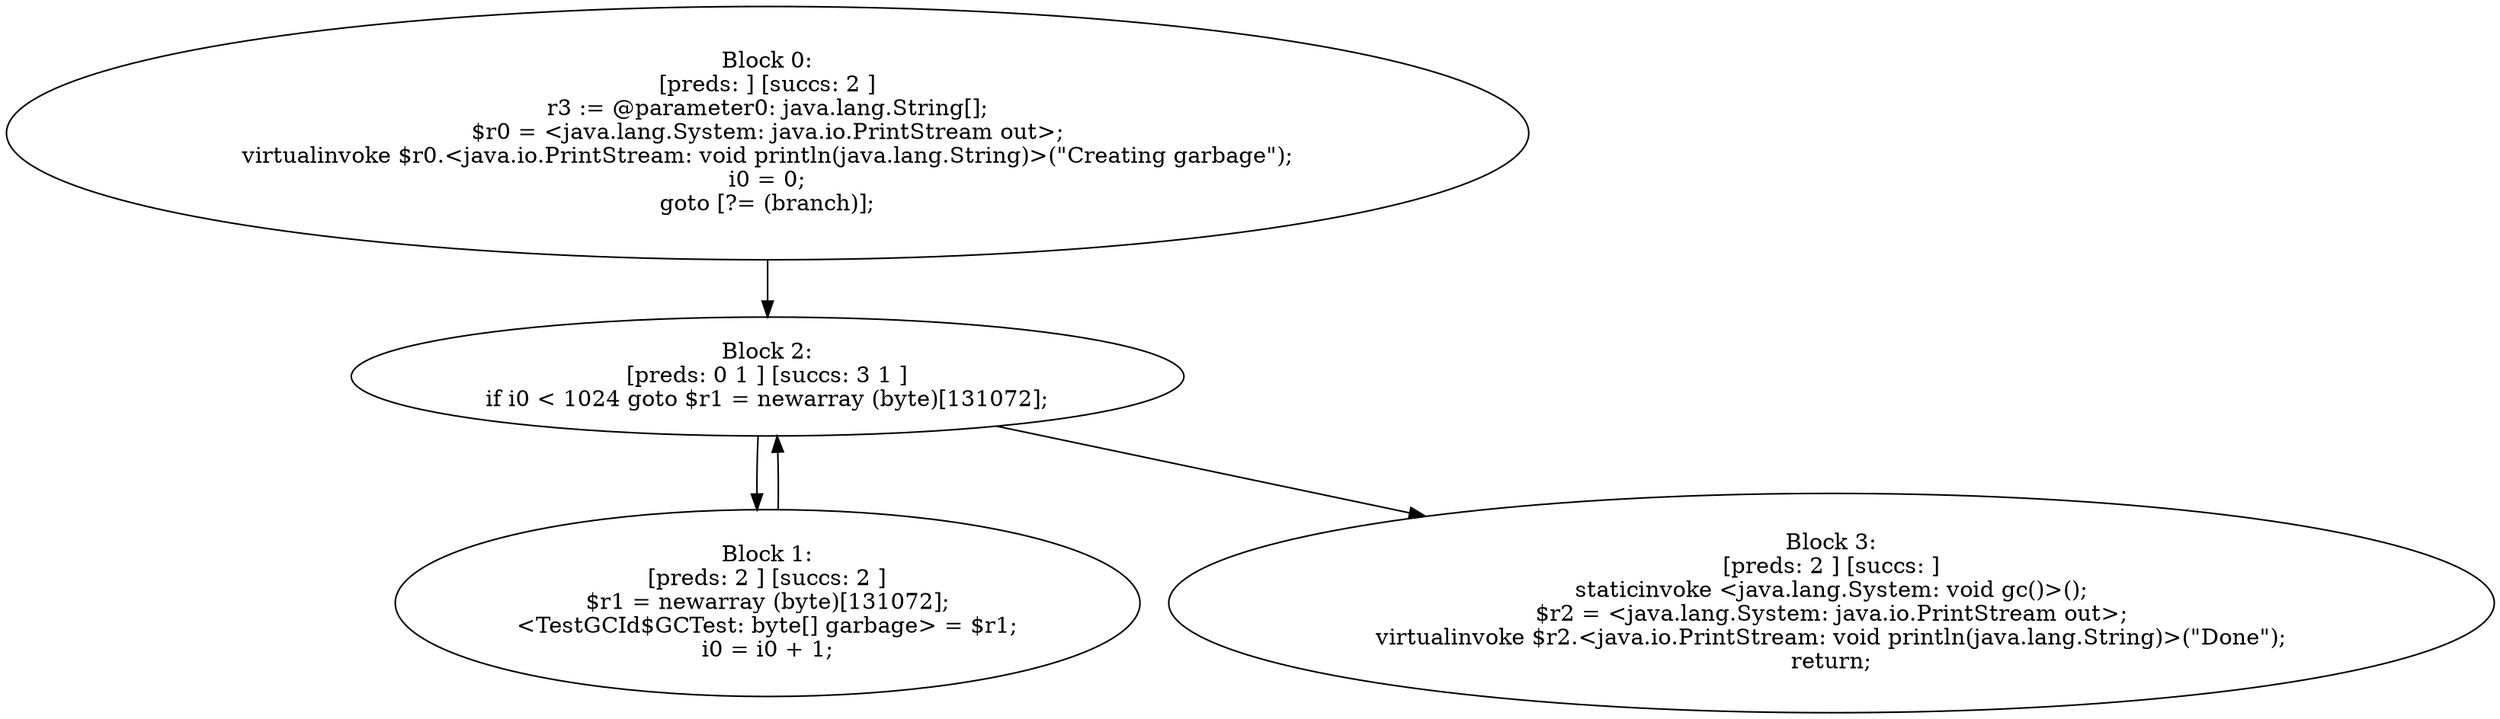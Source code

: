 digraph "unitGraph" {
    "Block 0:
[preds: ] [succs: 2 ]
r3 := @parameter0: java.lang.String[];
$r0 = <java.lang.System: java.io.PrintStream out>;
virtualinvoke $r0.<java.io.PrintStream: void println(java.lang.String)>(\"Creating garbage\");
i0 = 0;
goto [?= (branch)];
"
    "Block 1:
[preds: 2 ] [succs: 2 ]
$r1 = newarray (byte)[131072];
<TestGCId$GCTest: byte[] garbage> = $r1;
i0 = i0 + 1;
"
    "Block 2:
[preds: 0 1 ] [succs: 3 1 ]
if i0 < 1024 goto $r1 = newarray (byte)[131072];
"
    "Block 3:
[preds: 2 ] [succs: ]
staticinvoke <java.lang.System: void gc()>();
$r2 = <java.lang.System: java.io.PrintStream out>;
virtualinvoke $r2.<java.io.PrintStream: void println(java.lang.String)>(\"Done\");
return;
"
    "Block 0:
[preds: ] [succs: 2 ]
r3 := @parameter0: java.lang.String[];
$r0 = <java.lang.System: java.io.PrintStream out>;
virtualinvoke $r0.<java.io.PrintStream: void println(java.lang.String)>(\"Creating garbage\");
i0 = 0;
goto [?= (branch)];
"->"Block 2:
[preds: 0 1 ] [succs: 3 1 ]
if i0 < 1024 goto $r1 = newarray (byte)[131072];
";
    "Block 1:
[preds: 2 ] [succs: 2 ]
$r1 = newarray (byte)[131072];
<TestGCId$GCTest: byte[] garbage> = $r1;
i0 = i0 + 1;
"->"Block 2:
[preds: 0 1 ] [succs: 3 1 ]
if i0 < 1024 goto $r1 = newarray (byte)[131072];
";
    "Block 2:
[preds: 0 1 ] [succs: 3 1 ]
if i0 < 1024 goto $r1 = newarray (byte)[131072];
"->"Block 3:
[preds: 2 ] [succs: ]
staticinvoke <java.lang.System: void gc()>();
$r2 = <java.lang.System: java.io.PrintStream out>;
virtualinvoke $r2.<java.io.PrintStream: void println(java.lang.String)>(\"Done\");
return;
";
    "Block 2:
[preds: 0 1 ] [succs: 3 1 ]
if i0 < 1024 goto $r1 = newarray (byte)[131072];
"->"Block 1:
[preds: 2 ] [succs: 2 ]
$r1 = newarray (byte)[131072];
<TestGCId$GCTest: byte[] garbage> = $r1;
i0 = i0 + 1;
";
}
